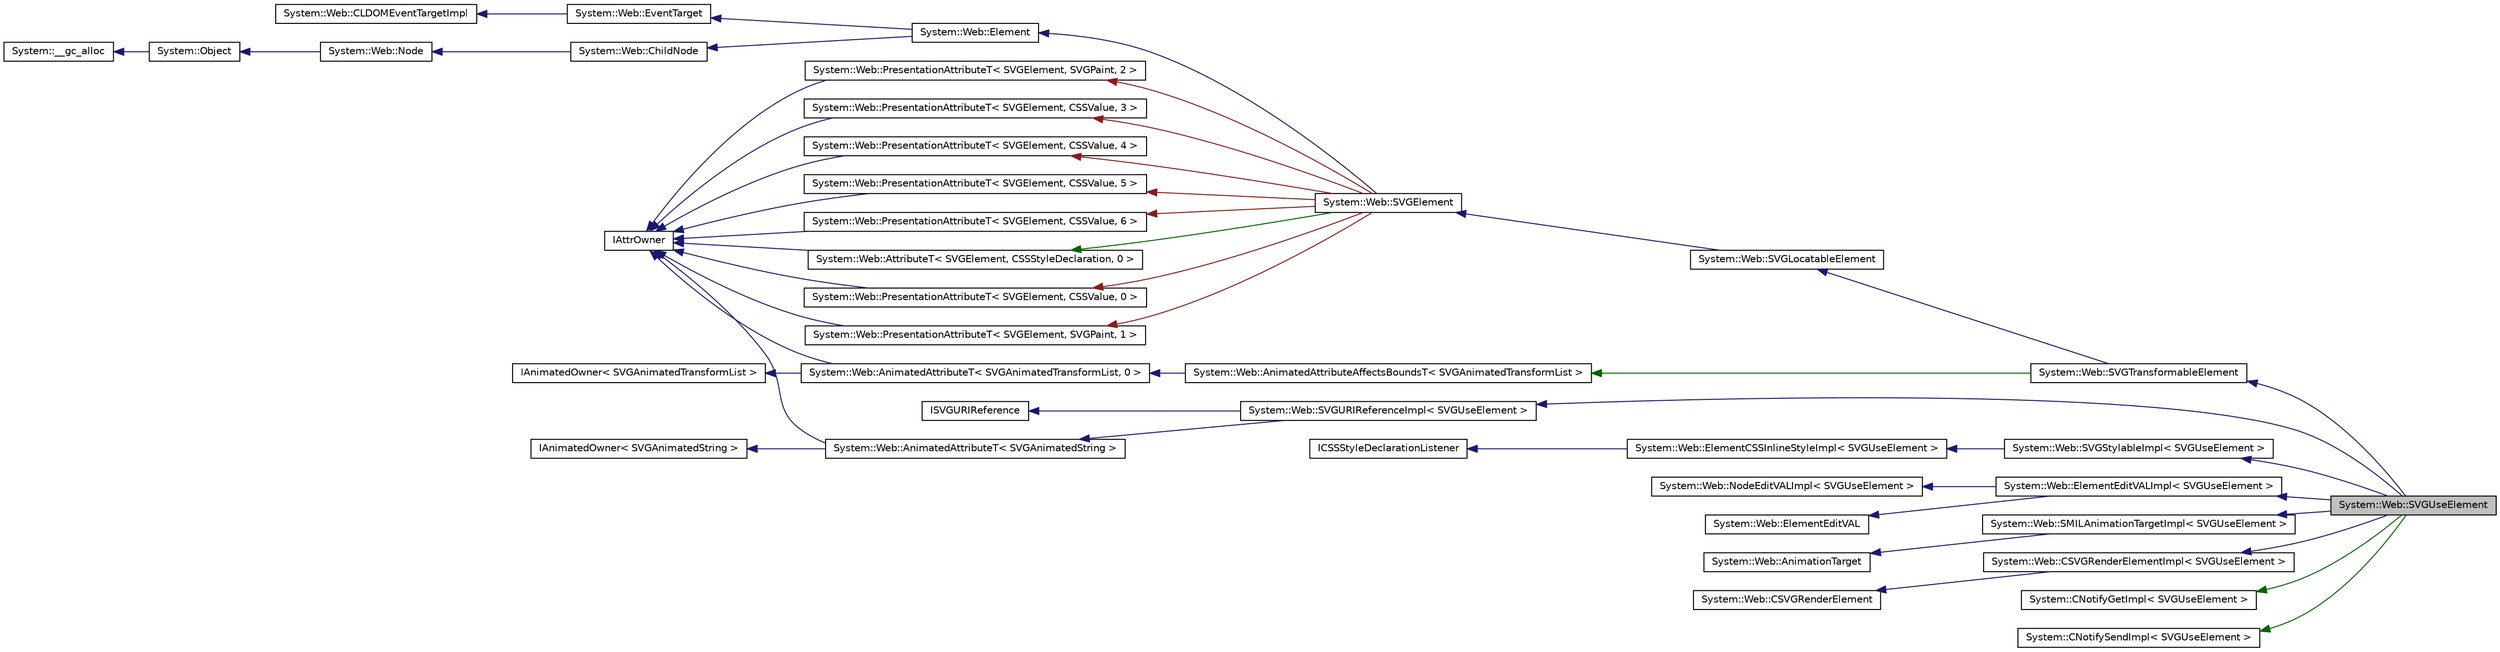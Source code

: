 digraph G
{
  edge [fontname="Helvetica",fontsize="10",labelfontname="Helvetica",labelfontsize="10"];
  node [fontname="Helvetica",fontsize="10",shape=record];
  rankdir="LR";
  Node1 [label="System::Web::SVGUseElement",height=0.2,width=0.4,color="black", fillcolor="grey75", style="filled" fontcolor="black"];
  Node2 -> Node1 [dir="back",color="midnightblue",fontsize="10",style="solid",fontname="Helvetica"];
  Node2 [label="System::Web::SVGTransformableElement",height=0.2,width=0.4,color="black", fillcolor="white", style="filled",URL="$class_system_1_1_web_1_1_s_v_g_transformable_element.html"];
  Node3 -> Node2 [dir="back",color="midnightblue",fontsize="10",style="solid",fontname="Helvetica"];
  Node3 [label="System::Web::SVGLocatableElement",height=0.2,width=0.4,color="black", fillcolor="white", style="filled",URL="$class_system_1_1_web_1_1_s_v_g_locatable_element.html"];
  Node4 -> Node3 [dir="back",color="midnightblue",fontsize="10",style="solid",fontname="Helvetica"];
  Node4 [label="System::Web::SVGElement",height=0.2,width=0.4,color="black", fillcolor="white", style="filled",URL="$class_system_1_1_web_1_1_s_v_g_element.html"];
  Node5 -> Node4 [dir="back",color="midnightblue",fontsize="10",style="solid",fontname="Helvetica"];
  Node5 [label="System::Web::Element",height=0.2,width=0.4,color="black", fillcolor="white", style="filled",URL="$class_system_1_1_web_1_1_element.html"];
  Node6 -> Node5 [dir="back",color="midnightblue",fontsize="10",style="solid",fontname="Helvetica"];
  Node6 [label="System::Web::ChildNode",height=0.2,width=0.4,color="black", fillcolor="white", style="filled",URL="$class_system_1_1_web_1_1_child_node.html"];
  Node7 -> Node6 [dir="back",color="midnightblue",fontsize="10",style="solid",fontname="Helvetica"];
  Node7 [label="System::Web::Node",height=0.2,width=0.4,color="black", fillcolor="white", style="filled",URL="$class_system_1_1_web_1_1_node.html"];
  Node8 -> Node7 [dir="back",color="midnightblue",fontsize="10",style="solid",fontname="Helvetica"];
  Node8 [label="System::Object",height=0.2,width=0.4,color="black", fillcolor="white", style="filled",URL="$class_system_1_1_object.html"];
  Node9 -> Node8 [dir="back",color="midnightblue",fontsize="10",style="solid",fontname="Helvetica"];
  Node9 [label="System::__gc_alloc",height=0.2,width=0.4,color="black", fillcolor="white", style="filled",URL="$class_system_1_1____gc__alloc.html"];
  Node10 -> Node5 [dir="back",color="midnightblue",fontsize="10",style="solid",fontname="Helvetica"];
  Node10 [label="System::Web::EventTarget",height=0.2,width=0.4,color="black", fillcolor="white", style="filled",URL="$class_system_1_1_web_1_1_event_target.html"];
  Node11 -> Node10 [dir="back",color="midnightblue",fontsize="10",style="solid",fontname="Helvetica"];
  Node11 [label="System::Web::CLDOMEventTargetImpl",height=0.2,width=0.4,color="black", fillcolor="white", style="filled",URL="$class_system_1_1_web_1_1_c_l_d_o_m_event_target_impl.html"];
  Node12 -> Node4 [dir="back",color="darkgreen",fontsize="10",style="solid",fontname="Helvetica"];
  Node12 [label="System::Web::AttributeT\< SVGElement, CSSStyleDeclaration, 0 \>",height=0.2,width=0.4,color="black", fillcolor="white", style="filled",URL="$class_system_1_1_web_1_1_attribute_t.html"];
  Node13 -> Node12 [dir="back",color="midnightblue",fontsize="10",style="solid",fontname="Helvetica"];
  Node13 [label="IAttrOwner",height=0.2,width=0.4,color="black", fillcolor="white", style="filled",URL="$class_i_attr_owner.html"];
  Node14 -> Node4 [dir="back",color="firebrick4",fontsize="10",style="solid",fontname="Helvetica"];
  Node14 [label="System::Web::PresentationAttributeT\< SVGElement, CSSValue, 0 \>",height=0.2,width=0.4,color="black", fillcolor="white", style="filled",URL="$class_system_1_1_web_1_1_presentation_attribute_t.html"];
  Node13 -> Node14 [dir="back",color="midnightblue",fontsize="10",style="solid",fontname="Helvetica"];
  Node15 -> Node4 [dir="back",color="firebrick4",fontsize="10",style="solid",fontname="Helvetica"];
  Node15 [label="System::Web::PresentationAttributeT\< SVGElement, SVGPaint, 1 \>",height=0.2,width=0.4,color="black", fillcolor="white", style="filled",URL="$class_system_1_1_web_1_1_presentation_attribute_t.html"];
  Node13 -> Node15 [dir="back",color="midnightblue",fontsize="10",style="solid",fontname="Helvetica"];
  Node16 -> Node4 [dir="back",color="firebrick4",fontsize="10",style="solid",fontname="Helvetica"];
  Node16 [label="System::Web::PresentationAttributeT\< SVGElement, SVGPaint, 2 \>",height=0.2,width=0.4,color="black", fillcolor="white", style="filled",URL="$class_system_1_1_web_1_1_presentation_attribute_t.html"];
  Node13 -> Node16 [dir="back",color="midnightblue",fontsize="10",style="solid",fontname="Helvetica"];
  Node17 -> Node4 [dir="back",color="firebrick4",fontsize="10",style="solid",fontname="Helvetica"];
  Node17 [label="System::Web::PresentationAttributeT\< SVGElement, CSSValue, 3 \>",height=0.2,width=0.4,color="black", fillcolor="white", style="filled",URL="$class_system_1_1_web_1_1_presentation_attribute_t.html"];
  Node13 -> Node17 [dir="back",color="midnightblue",fontsize="10",style="solid",fontname="Helvetica"];
  Node18 -> Node4 [dir="back",color="firebrick4",fontsize="10",style="solid",fontname="Helvetica"];
  Node18 [label="System::Web::PresentationAttributeT\< SVGElement, CSSValue, 4 \>",height=0.2,width=0.4,color="black", fillcolor="white", style="filled",URL="$class_system_1_1_web_1_1_presentation_attribute_t.html"];
  Node13 -> Node18 [dir="back",color="midnightblue",fontsize="10",style="solid",fontname="Helvetica"];
  Node19 -> Node4 [dir="back",color="firebrick4",fontsize="10",style="solid",fontname="Helvetica"];
  Node19 [label="System::Web::PresentationAttributeT\< SVGElement, CSSValue, 5 \>",height=0.2,width=0.4,color="black", fillcolor="white", style="filled",URL="$class_system_1_1_web_1_1_presentation_attribute_t.html"];
  Node13 -> Node19 [dir="back",color="midnightblue",fontsize="10",style="solid",fontname="Helvetica"];
  Node20 -> Node4 [dir="back",color="firebrick4",fontsize="10",style="solid",fontname="Helvetica"];
  Node20 [label="System::Web::PresentationAttributeT\< SVGElement, CSSValue, 6 \>",height=0.2,width=0.4,color="black", fillcolor="white", style="filled",URL="$class_system_1_1_web_1_1_presentation_attribute_t.html"];
  Node13 -> Node20 [dir="back",color="midnightblue",fontsize="10",style="solid",fontname="Helvetica"];
  Node21 -> Node2 [dir="back",color="darkgreen",fontsize="10",style="solid",fontname="Helvetica"];
  Node21 [label="System::Web::AnimatedAttributeAffectsBoundsT\< SVGAnimatedTransformList \>",height=0.2,width=0.4,color="black", fillcolor="white", style="filled",URL="$class_system_1_1_web_1_1_animated_attribute_affects_bounds_t.html"];
  Node22 -> Node21 [dir="back",color="midnightblue",fontsize="10",style="solid",fontname="Helvetica"];
  Node22 [label="System::Web::AnimatedAttributeT\< SVGAnimatedTransformList, 0 \>",height=0.2,width=0.4,color="black", fillcolor="white", style="filled",URL="$class_system_1_1_web_1_1_animated_attribute_t.html"];
  Node13 -> Node22 [dir="back",color="midnightblue",fontsize="10",style="solid",fontname="Helvetica"];
  Node23 -> Node22 [dir="back",color="midnightblue",fontsize="10",style="solid",fontname="Helvetica"];
  Node23 [label="IAnimatedOwner\< SVGAnimatedTransformList \>",height=0.2,width=0.4,color="black", fillcolor="white", style="filled",URL="$class_i_animated_owner.html"];
  Node24 -> Node1 [dir="back",color="midnightblue",fontsize="10",style="solid",fontname="Helvetica"];
  Node24 [label="System::Web::SVGURIReferenceImpl\< SVGUseElement \>",height=0.2,width=0.4,color="black", fillcolor="white", style="filled",URL="$class_system_1_1_web_1_1_s_v_g_u_r_i_reference_impl.html"];
  Node25 -> Node24 [dir="back",color="midnightblue",fontsize="10",style="solid",fontname="Helvetica"];
  Node25 [label="ISVGURIReference",height=0.2,width=0.4,color="black", fillcolor="white", style="filled",URL="$class_i_s_v_g_u_r_i_reference.html"];
  Node26 -> Node24 [dir="back",color="midnightblue",fontsize="10",style="solid",fontname="Helvetica"];
  Node26 [label="System::Web::AnimatedAttributeT\< SVGAnimatedString \>",height=0.2,width=0.4,color="black", fillcolor="white", style="filled",URL="$class_system_1_1_web_1_1_animated_attribute_t.html"];
  Node13 -> Node26 [dir="back",color="midnightblue",fontsize="10",style="solid",fontname="Helvetica"];
  Node27 -> Node26 [dir="back",color="midnightblue",fontsize="10",style="solid",fontname="Helvetica"];
  Node27 [label="IAnimatedOwner\< SVGAnimatedString \>",height=0.2,width=0.4,color="black", fillcolor="white", style="filled",URL="$class_i_animated_owner.html"];
  Node28 -> Node1 [dir="back",color="midnightblue",fontsize="10",style="solid",fontname="Helvetica"];
  Node28 [label="System::Web::SVGStylableImpl\< SVGUseElement \>",height=0.2,width=0.4,color="black", fillcolor="white", style="filled",URL="$class_system_1_1_web_1_1_s_v_g_stylable_impl.html"];
  Node29 -> Node28 [dir="back",color="midnightblue",fontsize="10",style="solid",fontname="Helvetica"];
  Node29 [label="System::Web::ElementCSSInlineStyleImpl\< SVGUseElement \>",height=0.2,width=0.4,color="black", fillcolor="white", style="filled",URL="$class_system_1_1_web_1_1_element_c_s_s_inline_style_impl.html"];
  Node30 -> Node29 [dir="back",color="midnightblue",fontsize="10",style="solid",fontname="Helvetica"];
  Node30 [label="ICSSStyleDeclarationListener",height=0.2,width=0.4,color="black", fillcolor="white", style="filled",URL="$class_i_c_s_s_style_declaration_listener.html"];
  Node31 -> Node1 [dir="back",color="midnightblue",fontsize="10",style="solid",fontname="Helvetica"];
  Node31 [label="System::Web::ElementEditVALImpl\< SVGUseElement \>",height=0.2,width=0.4,color="black", fillcolor="white", style="filled",URL="$class_system_1_1_web_1_1_element_edit_v_a_l_impl.html"];
  Node32 -> Node31 [dir="back",color="midnightblue",fontsize="10",style="solid",fontname="Helvetica"];
  Node32 [label="System::Web::NodeEditVALImpl\< SVGUseElement \>",height=0.2,width=0.4,color="black", fillcolor="white", style="filled",URL="$class_system_1_1_web_1_1_node_edit_v_a_l_impl.html"];
  Node33 -> Node31 [dir="back",color="midnightblue",fontsize="10",style="solid",fontname="Helvetica"];
  Node33 [label="System::Web::ElementEditVAL",height=0.2,width=0.4,color="black", fillcolor="white", style="filled",URL="$class_system_1_1_web_1_1_element_edit_v_a_l.html"];
  Node34 -> Node1 [dir="back",color="midnightblue",fontsize="10",style="solid",fontname="Helvetica"];
  Node34 [label="System::Web::SMILAnimationTargetImpl\< SVGUseElement \>",height=0.2,width=0.4,color="black", fillcolor="white", style="filled",URL="$class_system_1_1_web_1_1_s_m_i_l_animation_target_impl.html"];
  Node35 -> Node34 [dir="back",color="midnightblue",fontsize="10",style="solid",fontname="Helvetica"];
  Node35 [label="System::Web::AnimationTarget",height=0.2,width=0.4,color="black", fillcolor="white", style="filled",URL="$class_system_1_1_web_1_1_animation_target.html"];
  Node36 -> Node1 [dir="back",color="midnightblue",fontsize="10",style="solid",fontname="Helvetica"];
  Node36 [label="System::Web::CSVGRenderElementImpl\< SVGUseElement \>",height=0.2,width=0.4,color="black", fillcolor="white", style="filled",URL="$class_system_1_1_web_1_1_c_s_v_g_render_element_impl.html"];
  Node37 -> Node36 [dir="back",color="midnightblue",fontsize="10",style="solid",fontname="Helvetica"];
  Node37 [label="System::Web::CSVGRenderElement",height=0.2,width=0.4,color="black", fillcolor="white", style="filled",URL="$class_system_1_1_web_1_1_c_s_v_g_render_element.html"];
  Node38 -> Node1 [dir="back",color="darkgreen",fontsize="10",style="solid",fontname="Helvetica"];
  Node38 [label="System::CNotifyGetImpl\< SVGUseElement \>",height=0.2,width=0.4,color="black", fillcolor="white", style="filled",URL="$class_system_1_1_c_notify_get_impl.html"];
  Node39 -> Node1 [dir="back",color="darkgreen",fontsize="10",style="solid",fontname="Helvetica"];
  Node39 [label="System::CNotifySendImpl\< SVGUseElement \>",height=0.2,width=0.4,color="black", fillcolor="white", style="filled",URL="$class_system_1_1_c_notify_send_impl.html"];
}
